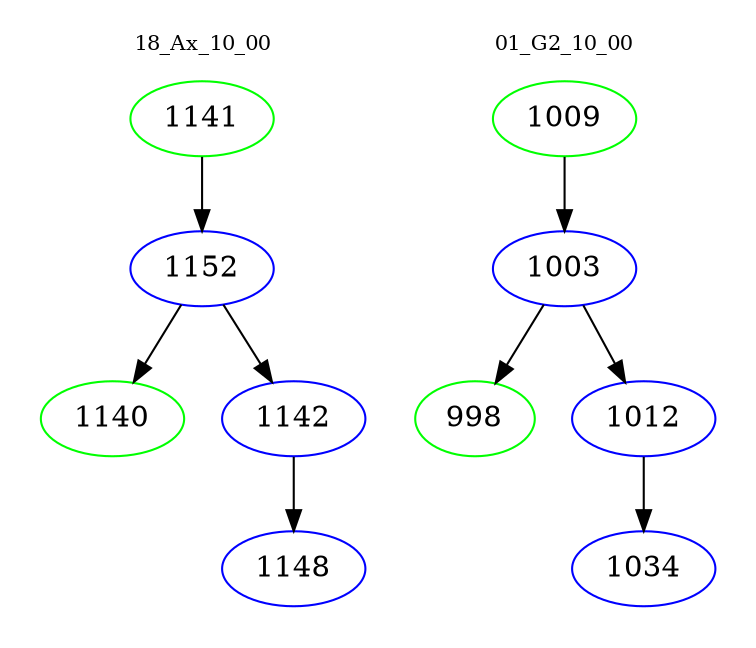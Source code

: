 digraph{
subgraph cluster_0 {
color = white
label = "18_Ax_10_00";
fontsize=10;
T0_1141 [label="1141", color="green"]
T0_1141 -> T0_1152 [color="black"]
T0_1152 [label="1152", color="blue"]
T0_1152 -> T0_1140 [color="black"]
T0_1140 [label="1140", color="green"]
T0_1152 -> T0_1142 [color="black"]
T0_1142 [label="1142", color="blue"]
T0_1142 -> T0_1148 [color="black"]
T0_1148 [label="1148", color="blue"]
}
subgraph cluster_1 {
color = white
label = "01_G2_10_00";
fontsize=10;
T1_1009 [label="1009", color="green"]
T1_1009 -> T1_1003 [color="black"]
T1_1003 [label="1003", color="blue"]
T1_1003 -> T1_998 [color="black"]
T1_998 [label="998", color="green"]
T1_1003 -> T1_1012 [color="black"]
T1_1012 [label="1012", color="blue"]
T1_1012 -> T1_1034 [color="black"]
T1_1034 [label="1034", color="blue"]
}
}
